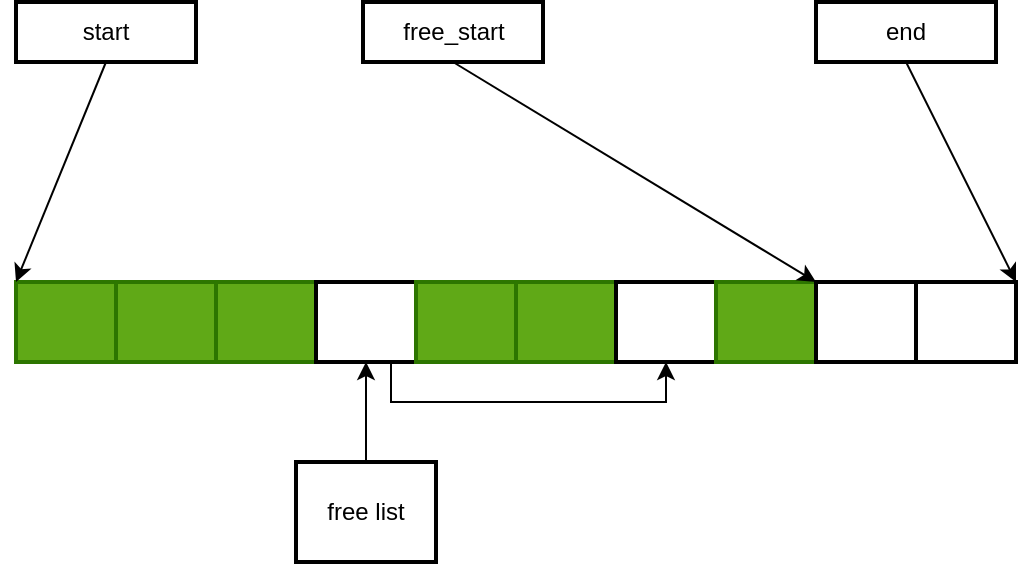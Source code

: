<mxfile version="17.2.4" type="device"><diagram id="_pnWu8BRcKG4XCmgekH9" name="第 1 页"><mxGraphModel dx="723" dy="472" grid="1" gridSize="10" guides="1" tooltips="1" connect="1" arrows="1" fold="1" page="1" pageScale="1" pageWidth="827" pageHeight="1169" math="0" shadow="0"><root><mxCell id="0"/><mxCell id="1" parent="0"/><mxCell id="ABQcrd9kLmz5dDThi7KO-1" value="" style="rounded=0;whiteSpace=wrap;html=1;strokeWidth=2;fillColor=#60a917;fontColor=#ffffff;strokeColor=#2D7600;" vertex="1" parent="1"><mxGeometry x="150" y="170" width="50" height="40" as="geometry"/></mxCell><mxCell id="ABQcrd9kLmz5dDThi7KO-3" value="" style="rounded=0;whiteSpace=wrap;html=1;strokeWidth=2;fillColor=#60a917;fontColor=#ffffff;strokeColor=#2D7600;" vertex="1" parent="1"><mxGeometry x="200" y="170" width="50" height="40" as="geometry"/></mxCell><mxCell id="ABQcrd9kLmz5dDThi7KO-5" value="" style="rounded=0;whiteSpace=wrap;html=1;strokeWidth=2;fillColor=#60a917;fontColor=#ffffff;strokeColor=#2D7600;" vertex="1" parent="1"><mxGeometry x="250" y="170" width="50" height="40" as="geometry"/></mxCell><mxCell id="ABQcrd9kLmz5dDThi7KO-37" style="edgeStyle=orthogonalEdgeStyle;rounded=0;orthogonalLoop=1;jettySize=auto;html=1;exitX=0.75;exitY=1;exitDx=0;exitDy=0;entryX=0.5;entryY=1;entryDx=0;entryDy=0;" edge="1" parent="1" source="ABQcrd9kLmz5dDThi7KO-6" target="ABQcrd9kLmz5dDThi7KO-9"><mxGeometry relative="1" as="geometry"/></mxCell><mxCell id="ABQcrd9kLmz5dDThi7KO-6" value="" style="rounded=0;whiteSpace=wrap;html=1;strokeWidth=2;" vertex="1" parent="1"><mxGeometry x="300" y="170" width="50" height="40" as="geometry"/></mxCell><mxCell id="ABQcrd9kLmz5dDThi7KO-7" value="" style="rounded=0;whiteSpace=wrap;html=1;strokeWidth=2;fillColor=#60a917;fontColor=#ffffff;strokeColor=#2D7600;" vertex="1" parent="1"><mxGeometry x="350" y="170" width="50" height="40" as="geometry"/></mxCell><mxCell id="ABQcrd9kLmz5dDThi7KO-8" value="" style="rounded=0;whiteSpace=wrap;html=1;strokeWidth=2;fillColor=#60a917;fontColor=#ffffff;strokeColor=#2D7600;" vertex="1" parent="1"><mxGeometry x="400" y="170" width="50" height="40" as="geometry"/></mxCell><mxCell id="ABQcrd9kLmz5dDThi7KO-9" value="" style="rounded=0;whiteSpace=wrap;html=1;strokeWidth=2;" vertex="1" parent="1"><mxGeometry x="450" y="170" width="50" height="40" as="geometry"/></mxCell><mxCell id="ABQcrd9kLmz5dDThi7KO-10" value="" style="rounded=0;whiteSpace=wrap;html=1;strokeWidth=2;fillColor=#60a917;fontColor=#ffffff;strokeColor=#2D7600;" vertex="1" parent="1"><mxGeometry x="500" y="170" width="50" height="40" as="geometry"/></mxCell><mxCell id="ABQcrd9kLmz5dDThi7KO-11" value="" style="rounded=0;whiteSpace=wrap;html=1;strokeWidth=2;" vertex="1" parent="1"><mxGeometry x="550" y="170" width="50" height="40" as="geometry"/></mxCell><mxCell id="ABQcrd9kLmz5dDThi7KO-36" style="edgeStyle=orthogonalEdgeStyle;rounded=0;orthogonalLoop=1;jettySize=auto;html=1;exitX=0.5;exitY=0;exitDx=0;exitDy=0;entryX=0.5;entryY=1;entryDx=0;entryDy=0;" edge="1" parent="1" source="ABQcrd9kLmz5dDThi7KO-13" target="ABQcrd9kLmz5dDThi7KO-6"><mxGeometry relative="1" as="geometry"/></mxCell><mxCell id="ABQcrd9kLmz5dDThi7KO-13" value="free list" style="rounded=0;whiteSpace=wrap;html=1;strokeWidth=2;" vertex="1" parent="1"><mxGeometry x="290" y="260" width="70" height="50" as="geometry"/></mxCell><mxCell id="ABQcrd9kLmz5dDThi7KO-14" value="start" style="rounded=0;whiteSpace=wrap;html=1;strokeWidth=2;" vertex="1" parent="1"><mxGeometry x="150" y="30" width="90" height="30" as="geometry"/></mxCell><mxCell id="ABQcrd9kLmz5dDThi7KO-27" value="end" style="rounded=0;whiteSpace=wrap;html=1;strokeWidth=2;" vertex="1" parent="1"><mxGeometry x="550" y="30" width="90" height="30" as="geometry"/></mxCell><mxCell id="ABQcrd9kLmz5dDThi7KO-34" value="free_start" style="rounded=0;whiteSpace=wrap;html=1;strokeWidth=2;" vertex="1" parent="1"><mxGeometry x="323.5" y="30" width="90" height="30" as="geometry"/></mxCell><mxCell id="ABQcrd9kLmz5dDThi7KO-35" value="" style="rounded=0;whiteSpace=wrap;html=1;strokeWidth=2;" vertex="1" parent="1"><mxGeometry x="600" y="170" width="50" height="40" as="geometry"/></mxCell><mxCell id="ABQcrd9kLmz5dDThi7KO-39" value="" style="endArrow=classic;html=1;rounded=0;exitX=0.5;exitY=1;exitDx=0;exitDy=0;entryX=0;entryY=0;entryDx=0;entryDy=0;" edge="1" parent="1" source="ABQcrd9kLmz5dDThi7KO-14" target="ABQcrd9kLmz5dDThi7KO-1"><mxGeometry width="50" height="50" relative="1" as="geometry"><mxPoint x="220" y="150" as="sourcePoint"/><mxPoint x="270" y="100" as="targetPoint"/></mxGeometry></mxCell><mxCell id="ABQcrd9kLmz5dDThi7KO-40" value="" style="endArrow=classic;html=1;rounded=0;exitX=0.5;exitY=1;exitDx=0;exitDy=0;entryX=0;entryY=0;entryDx=0;entryDy=0;" edge="1" parent="1" source="ABQcrd9kLmz5dDThi7KO-34" target="ABQcrd9kLmz5dDThi7KO-11"><mxGeometry width="50" height="50" relative="1" as="geometry"><mxPoint x="155" y="70" as="sourcePoint"/><mxPoint x="110" y="180" as="targetPoint"/></mxGeometry></mxCell><mxCell id="ABQcrd9kLmz5dDThi7KO-42" value="" style="endArrow=classic;html=1;rounded=0;exitX=0.5;exitY=1;exitDx=0;exitDy=0;entryX=1;entryY=0;entryDx=0;entryDy=0;" edge="1" parent="1" source="ABQcrd9kLmz5dDThi7KO-27" target="ABQcrd9kLmz5dDThi7KO-35"><mxGeometry width="50" height="50" relative="1" as="geometry"><mxPoint x="165" y="80" as="sourcePoint"/><mxPoint x="120" y="190" as="targetPoint"/></mxGeometry></mxCell></root></mxGraphModel></diagram></mxfile>